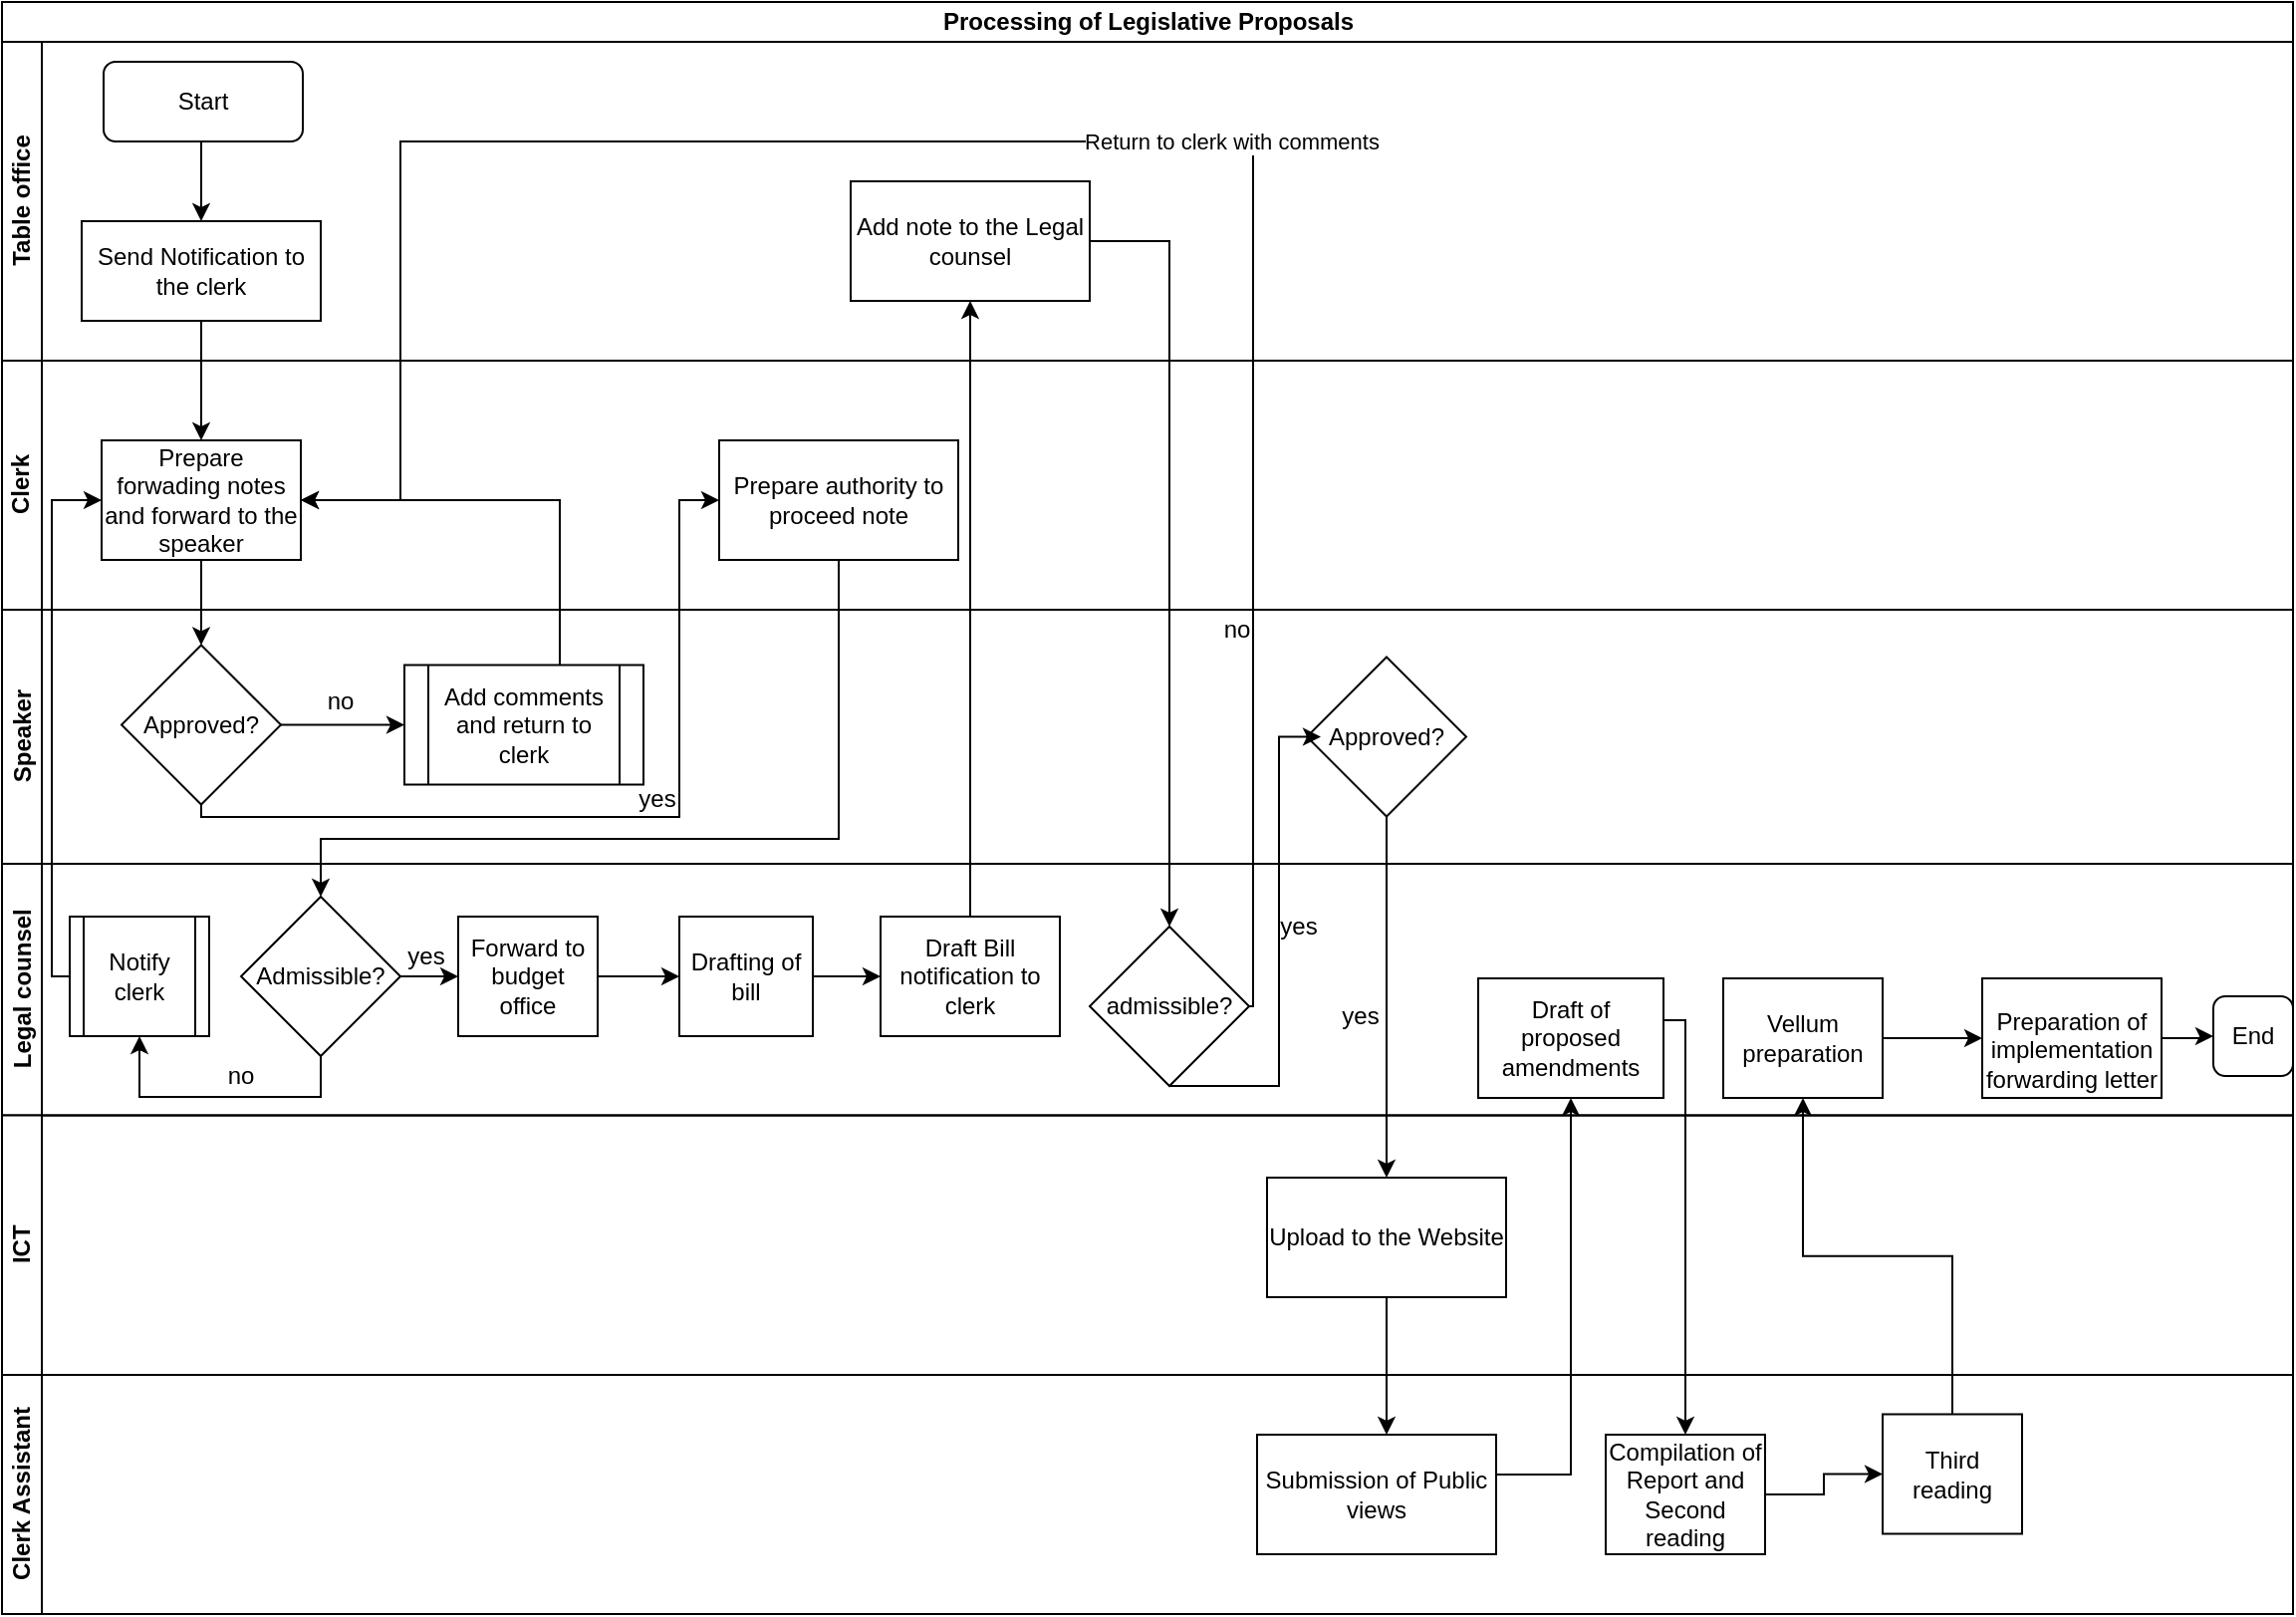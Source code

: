 <mxfile version="13.7.7" type="github">
  <diagram id="zbe8eagNhP3V1rBkRSWY" name="Page-1">
    <mxGraphModel dx="833" dy="487" grid="1" gridSize="10" guides="1" tooltips="1" connect="1" arrows="1" fold="1" page="1" pageScale="1" pageWidth="1169" pageHeight="827" math="0" shadow="0">
      <root>
        <mxCell id="0" />
        <mxCell id="1" parent="0" />
        <mxCell id="hNyviJheN5dUY7aObr8S-1" value="Processing of Legislative Proposals" style="swimlane;html=1;childLayout=stackLayout;resizeParent=1;resizeParentMax=0;horizontal=1;startSize=20;horizontalStack=0;" parent="1" vertex="1">
          <mxGeometry x="10" y="10" width="1150" height="809" as="geometry" />
        </mxCell>
        <mxCell id="hNyviJheN5dUY7aObr8S-2" value="Table office" style="swimlane;html=1;startSize=20;horizontal=0;" parent="hNyviJheN5dUY7aObr8S-1" vertex="1">
          <mxGeometry y="20" width="1150" height="160" as="geometry" />
        </mxCell>
        <mxCell id="hNyviJheN5dUY7aObr8S-8" value="Start" style="rounded=1;whiteSpace=wrap;html=1;" parent="hNyviJheN5dUY7aObr8S-2" vertex="1">
          <mxGeometry x="51" y="10" width="100" height="40" as="geometry" />
        </mxCell>
        <mxCell id="hNyviJheN5dUY7aObr8S-10" value="" style="edgeStyle=orthogonalEdgeStyle;rounded=0;orthogonalLoop=1;jettySize=auto;html=1;entryX=0.5;entryY=0;entryDx=0;entryDy=0;exitX=0.5;exitY=1;exitDx=0;exitDy=0;" parent="hNyviJheN5dUY7aObr8S-2" source="hNyviJheN5dUY7aObr8S-8" target="hNyviJheN5dUY7aObr8S-11" edge="1">
          <mxGeometry relative="1" as="geometry">
            <mxPoint x="90" y="130" as="targetPoint" />
            <Array as="points">
              <mxPoint x="100" y="50" />
            </Array>
          </mxGeometry>
        </mxCell>
        <mxCell id="hNyviJheN5dUY7aObr8S-28" value="Add note to the Legal counsel" style="rounded=0;whiteSpace=wrap;html=1;" parent="hNyviJheN5dUY7aObr8S-2" vertex="1">
          <mxGeometry x="426" y="70" width="120" height="60" as="geometry" />
        </mxCell>
        <mxCell id="hNyviJheN5dUY7aObr8S-11" value="Send Notification to the clerk" style="rounded=0;whiteSpace=wrap;html=1;" parent="hNyviJheN5dUY7aObr8S-2" vertex="1">
          <mxGeometry x="40" y="90" width="120" height="50" as="geometry" />
        </mxCell>
        <mxCell id="hNyviJheN5dUY7aObr8S-3" value="Clerk" style="swimlane;html=1;startSize=20;horizontal=0;" parent="hNyviJheN5dUY7aObr8S-1" vertex="1">
          <mxGeometry y="180" width="1150" height="125" as="geometry" />
        </mxCell>
        <mxCell id="hNyviJheN5dUY7aObr8S-12" value="Prepare forwading notes and forward to the speaker" style="whiteSpace=wrap;html=1;rounded=0;" parent="hNyviJheN5dUY7aObr8S-3" vertex="1">
          <mxGeometry x="50" y="40" width="100" height="60" as="geometry" />
        </mxCell>
        <mxCell id="WJqxQsGoFukYJpFiKpaC-6" value="Prepare authority to proceed note" style="rounded=0;whiteSpace=wrap;html=1;" vertex="1" parent="hNyviJheN5dUY7aObr8S-3">
          <mxGeometry x="360" y="40" width="120" height="60" as="geometry" />
        </mxCell>
        <mxCell id="hNyviJheN5dUY7aObr8S-4" value="Speaker" style="swimlane;html=1;startSize=20;horizontal=0;" parent="hNyviJheN5dUY7aObr8S-1" vertex="1">
          <mxGeometry y="305" width="1150" height="127.5" as="geometry" />
        </mxCell>
        <mxCell id="WJqxQsGoFukYJpFiKpaC-26" value="no" style="text;html=1;strokeColor=none;fillColor=none;align=center;verticalAlign=middle;whiteSpace=wrap;rounded=0;" vertex="1" parent="hNyviJheN5dUY7aObr8S-4">
          <mxGeometry x="600" width="40" height="20" as="geometry" />
        </mxCell>
        <mxCell id="WJqxQsGoFukYJpFiKpaC-5" value="no" style="text;html=1;strokeColor=none;fillColor=none;align=center;verticalAlign=middle;whiteSpace=wrap;rounded=0;" vertex="1" parent="hNyviJheN5dUY7aObr8S-4">
          <mxGeometry x="150" y="36" width="40" height="20" as="geometry" />
        </mxCell>
        <mxCell id="hNyviJheN5dUY7aObr8S-31" value="Approved?" style="rhombus;whiteSpace=wrap;html=1;rounded=0;" parent="hNyviJheN5dUY7aObr8S-4" vertex="1">
          <mxGeometry x="655" y="23.75" width="80" height="80" as="geometry" />
        </mxCell>
        <mxCell id="hNyviJheN5dUY7aObr8S-14" value="Approved?" style="rhombus;whiteSpace=wrap;html=1;rounded=0;" parent="hNyviJheN5dUY7aObr8S-4" vertex="1">
          <mxGeometry x="60" y="17.75" width="80" height="80" as="geometry" />
        </mxCell>
        <mxCell id="WJqxQsGoFukYJpFiKpaC-8" value="yes" style="text;html=1;strokeColor=none;fillColor=none;align=center;verticalAlign=middle;whiteSpace=wrap;rounded=0;" vertex="1" parent="hNyviJheN5dUY7aObr8S-4">
          <mxGeometry x="309" y="85" width="40" height="20" as="geometry" />
        </mxCell>
        <mxCell id="hNyviJheN5dUY7aObr8S-33" value="yes" style="text;html=1;strokeColor=none;fillColor=none;align=center;verticalAlign=middle;whiteSpace=wrap;rounded=0;" parent="hNyviJheN5dUY7aObr8S-4" vertex="1">
          <mxGeometry x="631" y="149" width="40" height="20" as="geometry" />
        </mxCell>
        <mxCell id="hNyviJheN5dUY7aObr8S-5" value="Legal counsel" style="swimlane;html=1;startSize=20;horizontal=0;" parent="hNyviJheN5dUY7aObr8S-1" vertex="1">
          <mxGeometry y="432.5" width="1150" height="126.25" as="geometry" />
        </mxCell>
        <mxCell id="hNyviJheN5dUY7aObr8S-16" value="Admissible?" style="rhombus;whiteSpace=wrap;html=1;rounded=0;" parent="hNyviJheN5dUY7aObr8S-5" vertex="1">
          <mxGeometry x="120" y="16.5" width="80" height="80" as="geometry" />
        </mxCell>
        <mxCell id="WJqxQsGoFukYJpFiKpaC-13" value="Notify clerk" style="shape=process;whiteSpace=wrap;html=1;backgroundOutline=1;rounded=0;" vertex="1" parent="hNyviJheN5dUY7aObr8S-5">
          <mxGeometry x="34" y="26.5" width="70" height="60" as="geometry" />
        </mxCell>
        <mxCell id="hNyviJheN5dUY7aObr8S-24" value="Draft Bill notification to clerk" style="whiteSpace=wrap;html=1;rounded=0;" parent="hNyviJheN5dUY7aObr8S-5" vertex="1">
          <mxGeometry x="441" y="26.5" width="90" height="60" as="geometry" />
        </mxCell>
        <mxCell id="hNyviJheN5dUY7aObr8S-22" value="Drafting of bill" style="whiteSpace=wrap;html=1;rounded=0;" parent="hNyviJheN5dUY7aObr8S-5" vertex="1">
          <mxGeometry x="340" y="26.5" width="67" height="60" as="geometry" />
        </mxCell>
        <mxCell id="hNyviJheN5dUY7aObr8S-19" value="Forward to budget office" style="whiteSpace=wrap;html=1;rounded=0;" parent="hNyviJheN5dUY7aObr8S-5" vertex="1">
          <mxGeometry x="229" y="26.5" width="70" height="60" as="geometry" />
        </mxCell>
        <mxCell id="hNyviJheN5dUY7aObr8S-25" value="" style="edgeStyle=orthogonalEdgeStyle;rounded=0;orthogonalLoop=1;jettySize=auto;html=1;" parent="hNyviJheN5dUY7aObr8S-5" source="hNyviJheN5dUY7aObr8S-22" target="hNyviJheN5dUY7aObr8S-24" edge="1">
          <mxGeometry relative="1" as="geometry" />
        </mxCell>
        <mxCell id="hNyviJheN5dUY7aObr8S-21" value="yes" style="text;html=1;strokeColor=none;fillColor=none;align=center;verticalAlign=middle;whiteSpace=wrap;rounded=0;" parent="hNyviJheN5dUY7aObr8S-5" vertex="1">
          <mxGeometry x="193" y="36.5" width="40" height="20" as="geometry" />
        </mxCell>
        <mxCell id="hNyviJheN5dUY7aObr8S-36" value="" style="edgeStyle=orthogonalEdgeStyle;rounded=0;orthogonalLoop=1;jettySize=auto;html=1;entryX=0;entryY=0.5;entryDx=0;entryDy=0;" parent="hNyviJheN5dUY7aObr8S-5" source="hNyviJheN5dUY7aObr8S-16" target="hNyviJheN5dUY7aObr8S-19" edge="1">
          <mxGeometry relative="1" as="geometry">
            <mxPoint x="200" y="56.5" as="targetPoint" />
          </mxGeometry>
        </mxCell>
        <mxCell id="hNyviJheN5dUY7aObr8S-29" value="admissible?" style="rhombus;whiteSpace=wrap;html=1;rounded=0;" parent="hNyviJheN5dUY7aObr8S-5" vertex="1">
          <mxGeometry x="546" y="31.5" width="80" height="80" as="geometry" />
        </mxCell>
        <mxCell id="hNyviJheN5dUY7aObr8S-41" value="yes" style="text;html=1;strokeColor=none;fillColor=none;align=center;verticalAlign=middle;whiteSpace=wrap;rounded=0;" parent="hNyviJheN5dUY7aObr8S-5" vertex="1">
          <mxGeometry x="662" y="66.5" width="40" height="20" as="geometry" />
        </mxCell>
        <mxCell id="hNyviJheN5dUY7aObr8S-52" value="Vellum preparation" style="whiteSpace=wrap;html=1;rounded=0;" parent="hNyviJheN5dUY7aObr8S-5" vertex="1">
          <mxGeometry x="864" y="57.5" width="80" height="60" as="geometry" />
        </mxCell>
        <mxCell id="hNyviJheN5dUY7aObr8S-44" value="Draft of proposed amendments" style="whiteSpace=wrap;html=1;rounded=0;" parent="hNyviJheN5dUY7aObr8S-5" vertex="1">
          <mxGeometry x="741" y="57.5" width="93" height="60" as="geometry" />
        </mxCell>
        <mxCell id="hNyviJheN5dUY7aObr8S-57" value="" style="edgeStyle=orthogonalEdgeStyle;rounded=0;orthogonalLoop=1;jettySize=auto;html=1;entryX=0;entryY=0.5;entryDx=0;entryDy=0;" parent="hNyviJheN5dUY7aObr8S-5" source="hNyviJheN5dUY7aObr8S-19" target="hNyviJheN5dUY7aObr8S-22" edge="1">
          <mxGeometry relative="1" as="geometry">
            <mxPoint x="335" y="56.5" as="targetPoint" />
          </mxGeometry>
        </mxCell>
        <mxCell id="WJqxQsGoFukYJpFiKpaC-20" value="" style="edgeStyle=orthogonalEdgeStyle;rounded=0;orthogonalLoop=1;jettySize=auto;html=1;entryX=0.5;entryY=1;entryDx=0;entryDy=0;" edge="1" parent="hNyviJheN5dUY7aObr8S-5" source="hNyviJheN5dUY7aObr8S-16" target="WJqxQsGoFukYJpFiKpaC-13">
          <mxGeometry relative="1" as="geometry">
            <mxPoint x="160" y="176.5" as="targetPoint" />
            <Array as="points">
              <mxPoint x="160" y="117" />
              <mxPoint x="69" y="117" />
            </Array>
          </mxGeometry>
        </mxCell>
        <mxCell id="WJqxQsGoFukYJpFiKpaC-21" value="no" style="text;html=1;strokeColor=none;fillColor=none;align=center;verticalAlign=middle;whiteSpace=wrap;rounded=0;" vertex="1" parent="hNyviJheN5dUY7aObr8S-5">
          <mxGeometry x="100" y="96.5" width="40" height="20" as="geometry" />
        </mxCell>
        <mxCell id="hNyviJheN5dUY7aObr8S-6" value="ICT" style="swimlane;html=1;startSize=20;horizontal=0;" parent="hNyviJheN5dUY7aObr8S-1" vertex="1">
          <mxGeometry y="558.75" width="1150" height="130.25" as="geometry" />
        </mxCell>
        <mxCell id="hNyviJheN5dUY7aObr8S-37" value="Upload to the Website" style="whiteSpace=wrap;html=1;rounded=0;" parent="hNyviJheN5dUY7aObr8S-6" vertex="1">
          <mxGeometry x="635" y="31.25" width="120" height="60" as="geometry" />
        </mxCell>
        <mxCell id="hNyviJheN5dUY7aObr8S-7" value="Clerk Assistant" style="swimlane;html=1;startSize=20;horizontal=0;" parent="hNyviJheN5dUY7aObr8S-1" vertex="1">
          <mxGeometry y="689" width="1150" height="120" as="geometry" />
        </mxCell>
        <mxCell id="hNyviJheN5dUY7aObr8S-42" value="Submission of Public views" style="whiteSpace=wrap;html=1;rounded=0;" parent="hNyviJheN5dUY7aObr8S-7" vertex="1">
          <mxGeometry x="630" y="30" width="120" height="60" as="geometry" />
        </mxCell>
        <mxCell id="hNyviJheN5dUY7aObr8S-46" value="Compilation of Report and Second reading" style="whiteSpace=wrap;html=1;rounded=0;" parent="hNyviJheN5dUY7aObr8S-7" vertex="1">
          <mxGeometry x="805" y="30" width="80" height="60" as="geometry" />
        </mxCell>
        <mxCell id="hNyviJheN5dUY7aObr8S-13" value="" style="edgeStyle=orthogonalEdgeStyle;rounded=0;orthogonalLoop=1;jettySize=auto;html=1;" parent="hNyviJheN5dUY7aObr8S-1" source="hNyviJheN5dUY7aObr8S-11" target="hNyviJheN5dUY7aObr8S-12" edge="1">
          <mxGeometry relative="1" as="geometry" />
        </mxCell>
        <mxCell id="hNyviJheN5dUY7aObr8S-15" value="" style="edgeStyle=orthogonalEdgeStyle;rounded=0;orthogonalLoop=1;jettySize=auto;html=1;" parent="hNyviJheN5dUY7aObr8S-1" source="hNyviJheN5dUY7aObr8S-12" target="hNyviJheN5dUY7aObr8S-14" edge="1">
          <mxGeometry relative="1" as="geometry" />
        </mxCell>
        <mxCell id="hNyviJheN5dUY7aObr8S-27" value="" style="edgeStyle=orthogonalEdgeStyle;rounded=0;orthogonalLoop=1;jettySize=auto;html=1;entryX=0.5;entryY=1;entryDx=0;entryDy=0;" parent="hNyviJheN5dUY7aObr8S-1" source="hNyviJheN5dUY7aObr8S-24" target="hNyviJheN5dUY7aObr8S-28" edge="1">
          <mxGeometry relative="1" as="geometry">
            <mxPoint x="714" y="250" as="targetPoint" />
          </mxGeometry>
        </mxCell>
        <mxCell id="hNyviJheN5dUY7aObr8S-30" value="" style="edgeStyle=orthogonalEdgeStyle;rounded=0;orthogonalLoop=1;jettySize=auto;html=1;" parent="hNyviJheN5dUY7aObr8S-1" source="hNyviJheN5dUY7aObr8S-28" target="hNyviJheN5dUY7aObr8S-29" edge="1">
          <mxGeometry relative="1" as="geometry">
            <Array as="points">
              <mxPoint x="586" y="120" />
            </Array>
          </mxGeometry>
        </mxCell>
        <mxCell id="hNyviJheN5dUY7aObr8S-32" value="" style="edgeStyle=orthogonalEdgeStyle;rounded=0;orthogonalLoop=1;jettySize=auto;html=1;entryX=0;entryY=0.5;entryDx=0;entryDy=0;exitX=0.5;exitY=1;exitDx=0;exitDy=0;" parent="hNyviJheN5dUY7aObr8S-1" source="hNyviJheN5dUY7aObr8S-29" edge="1">
          <mxGeometry relative="1" as="geometry">
            <Array as="points">
              <mxPoint x="641" y="544" />
              <mxPoint x="641" y="369" />
            </Array>
            <mxPoint x="593" y="544" as="sourcePoint" />
            <mxPoint x="662" y="368.75" as="targetPoint" />
          </mxGeometry>
        </mxCell>
        <mxCell id="hNyviJheN5dUY7aObr8S-38" value="" style="edgeStyle=orthogonalEdgeStyle;rounded=0;orthogonalLoop=1;jettySize=auto;html=1;" parent="hNyviJheN5dUY7aObr8S-1" source="hNyviJheN5dUY7aObr8S-31" target="hNyviJheN5dUY7aObr8S-37" edge="1">
          <mxGeometry relative="1" as="geometry" />
        </mxCell>
        <mxCell id="hNyviJheN5dUY7aObr8S-43" value="" style="edgeStyle=orthogonalEdgeStyle;rounded=0;orthogonalLoop=1;jettySize=auto;html=1;" parent="hNyviJheN5dUY7aObr8S-1" source="hNyviJheN5dUY7aObr8S-37" edge="1">
          <mxGeometry relative="1" as="geometry">
            <mxPoint x="695" y="719" as="targetPoint" />
          </mxGeometry>
        </mxCell>
        <mxCell id="hNyviJheN5dUY7aObr8S-45" value="" style="edgeStyle=orthogonalEdgeStyle;rounded=0;orthogonalLoop=1;jettySize=auto;html=1;entryX=0.5;entryY=1;entryDx=0;entryDy=0;" parent="hNyviJheN5dUY7aObr8S-1" source="hNyviJheN5dUY7aObr8S-42" target="hNyviJheN5dUY7aObr8S-44" edge="1">
          <mxGeometry relative="1" as="geometry">
            <mxPoint x="794" y="541" as="targetPoint" />
            <Array as="points">
              <mxPoint x="788" y="739" />
            </Array>
          </mxGeometry>
        </mxCell>
        <mxCell id="hNyviJheN5dUY7aObr8S-49" value="" style="edgeStyle=orthogonalEdgeStyle;rounded=0;orthogonalLoop=1;jettySize=auto;html=1;entryX=0.5;entryY=0;entryDx=0;entryDy=0;" parent="hNyviJheN5dUY7aObr8S-1" source="hNyviJheN5dUY7aObr8S-44" target="hNyviJheN5dUY7aObr8S-46" edge="1">
          <mxGeometry relative="1" as="geometry">
            <mxPoint x="945" y="610" as="targetPoint" />
            <Array as="points">
              <mxPoint x="845" y="511" />
            </Array>
          </mxGeometry>
        </mxCell>
        <mxCell id="hNyviJheN5dUY7aObr8S-17" value="" style="edgeStyle=orthogonalEdgeStyle;rounded=0;orthogonalLoop=1;jettySize=auto;html=1;entryX=0;entryY=0.5;entryDx=0;entryDy=0;" parent="hNyviJheN5dUY7aObr8S-1" source="hNyviJheN5dUY7aObr8S-14" target="WJqxQsGoFukYJpFiKpaC-6" edge="1">
          <mxGeometry relative="1" as="geometry">
            <mxPoint x="420" y="270" as="targetPoint" />
            <Array as="points">
              <mxPoint x="340" y="409" />
              <mxPoint x="340" y="250" />
            </Array>
          </mxGeometry>
        </mxCell>
        <mxCell id="WJqxQsGoFukYJpFiKpaC-12" value="" style="edgeStyle=orthogonalEdgeStyle;rounded=0;orthogonalLoop=1;jettySize=auto;html=1;entryX=0.5;entryY=0;entryDx=0;entryDy=0;" edge="1" parent="hNyviJheN5dUY7aObr8S-1" source="WJqxQsGoFukYJpFiKpaC-6" target="hNyviJheN5dUY7aObr8S-16">
          <mxGeometry relative="1" as="geometry">
            <mxPoint x="420" y="360" as="targetPoint" />
            <Array as="points">
              <mxPoint x="420" y="420" />
              <mxPoint x="160" y="420" />
            </Array>
          </mxGeometry>
        </mxCell>
        <mxCell id="WJqxQsGoFukYJpFiKpaC-16" value="" style="edgeStyle=orthogonalEdgeStyle;rounded=0;orthogonalLoop=1;jettySize=auto;html=1;entryX=0;entryY=0.5;entryDx=0;entryDy=0;exitX=0;exitY=0.5;exitDx=0;exitDy=0;" edge="1" parent="hNyviJheN5dUY7aObr8S-1" source="WJqxQsGoFukYJpFiKpaC-13" target="hNyviJheN5dUY7aObr8S-12">
          <mxGeometry relative="1" as="geometry">
            <mxPoint x="29" y="489" as="sourcePoint" />
            <mxPoint x="45" y="250" as="targetPoint" />
            <Array as="points">
              <mxPoint x="25" y="489" />
              <mxPoint x="25" y="250" />
            </Array>
          </mxGeometry>
        </mxCell>
        <mxCell id="WJqxQsGoFukYJpFiKpaC-23" value="" style="edgeStyle=orthogonalEdgeStyle;rounded=0;orthogonalLoop=1;jettySize=auto;html=1;exitX=1;exitY=0.5;exitDx=0;exitDy=0;entryX=1;entryY=0.5;entryDx=0;entryDy=0;" edge="1" parent="hNyviJheN5dUY7aObr8S-1" source="hNyviJheN5dUY7aObr8S-29" target="hNyviJheN5dUY7aObr8S-12">
          <mxGeometry relative="1" as="geometry">
            <mxPoint x="628" y="504" as="sourcePoint" />
            <mxPoint x="520" y="200" as="targetPoint" />
            <Array as="points">
              <mxPoint x="628" y="504" />
              <mxPoint x="628" y="70" />
              <mxPoint x="200" y="70" />
              <mxPoint x="200" y="250" />
            </Array>
          </mxGeometry>
        </mxCell>
        <mxCell id="WJqxQsGoFukYJpFiKpaC-27" value="Return to clerk with comments" style="edgeLabel;html=1;align=center;verticalAlign=middle;resizable=0;points=[];" vertex="1" connectable="0" parent="WJqxQsGoFukYJpFiKpaC-23">
          <mxGeometry x="-0.183" relative="1" as="geometry">
            <mxPoint as="offset" />
          </mxGeometry>
        </mxCell>
        <mxCell id="hNyviJheN5dUY7aObr8S-53" value="" style="edgeStyle=orthogonalEdgeStyle;rounded=0;orthogonalLoop=1;jettySize=auto;html=1;" parent="1" source="hNyviJheN5dUY7aObr8S-50" target="hNyviJheN5dUY7aObr8S-52" edge="1">
          <mxGeometry relative="1" as="geometry" />
        </mxCell>
        <mxCell id="hNyviJheN5dUY7aObr8S-50" value="Third reading" style="whiteSpace=wrap;html=1;rounded=0;" parent="1" vertex="1">
          <mxGeometry x="954" y="718.75" width="70" height="60" as="geometry" />
        </mxCell>
        <mxCell id="hNyviJheN5dUY7aObr8S-51" value="" style="edgeStyle=orthogonalEdgeStyle;rounded=0;orthogonalLoop=1;jettySize=auto;html=1;" parent="1" source="hNyviJheN5dUY7aObr8S-46" target="hNyviJheN5dUY7aObr8S-50" edge="1">
          <mxGeometry relative="1" as="geometry" />
        </mxCell>
        <mxCell id="hNyviJheN5dUY7aObr8S-54" value="&lt;br/&gt;&lt;p style=&quot;margin-bottom: 0in&quot;&gt;Preparation of implementation&lt;br/&gt;forwarding letter&lt;/p&gt;&lt;br/&gt;" style="whiteSpace=wrap;html=1;rounded=0;" parent="1" vertex="1">
          <mxGeometry x="1004" y="500" width="90" height="60" as="geometry" />
        </mxCell>
        <mxCell id="hNyviJheN5dUY7aObr8S-55" value="" style="edgeStyle=orthogonalEdgeStyle;rounded=0;orthogonalLoop=1;jettySize=auto;html=1;" parent="1" source="hNyviJheN5dUY7aObr8S-52" target="hNyviJheN5dUY7aObr8S-54" edge="1">
          <mxGeometry relative="1" as="geometry" />
        </mxCell>
        <mxCell id="hNyviJheN5dUY7aObr8S-60" value="End" style="rounded=1;whiteSpace=wrap;html=1;" parent="1" vertex="1">
          <mxGeometry x="1120" y="509" width="40" height="40" as="geometry" />
        </mxCell>
        <mxCell id="hNyviJheN5dUY7aObr8S-61" value="" style="edgeStyle=orthogonalEdgeStyle;rounded=0;orthogonalLoop=1;jettySize=auto;html=1;" parent="1" source="hNyviJheN5dUY7aObr8S-54" target="hNyviJheN5dUY7aObr8S-60" edge="1">
          <mxGeometry relative="1" as="geometry">
            <mxPoint x="1094" y="530" as="sourcePoint" />
            <mxPoint x="1169" y="530" as="targetPoint" />
          </mxGeometry>
        </mxCell>
        <mxCell id="WJqxQsGoFukYJpFiKpaC-4" value="" style="edgeStyle=orthogonalEdgeStyle;rounded=0;orthogonalLoop=1;jettySize=auto;html=1;entryX=1;entryY=0.5;entryDx=0;entryDy=0;" edge="1" parent="1" source="WJqxQsGoFukYJpFiKpaC-1" target="hNyviJheN5dUY7aObr8S-12">
          <mxGeometry relative="1" as="geometry">
            <mxPoint x="190" y="260" as="targetPoint" />
            <Array as="points">
              <mxPoint x="290" y="260" />
            </Array>
          </mxGeometry>
        </mxCell>
        <mxCell id="WJqxQsGoFukYJpFiKpaC-1" value="Add comments and return to clerk" style="shape=process;whiteSpace=wrap;html=1;backgroundOutline=1;rounded=0;" vertex="1" parent="1">
          <mxGeometry x="212" y="342.75" width="120" height="60" as="geometry" />
        </mxCell>
        <mxCell id="WJqxQsGoFukYJpFiKpaC-2" value="" style="edgeStyle=orthogonalEdgeStyle;rounded=0;orthogonalLoop=1;jettySize=auto;html=1;" edge="1" parent="1" source="hNyviJheN5dUY7aObr8S-14" target="WJqxQsGoFukYJpFiKpaC-1">
          <mxGeometry relative="1" as="geometry" />
        </mxCell>
      </root>
    </mxGraphModel>
  </diagram>
</mxfile>
